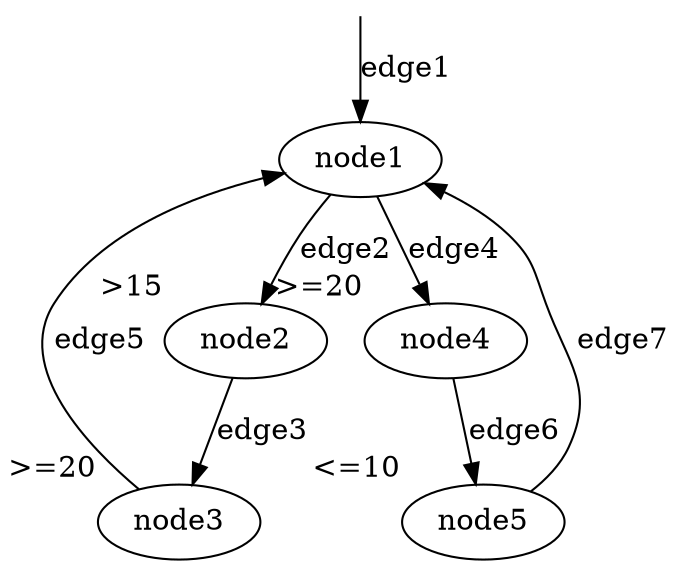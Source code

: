 digraph G {
    q1[label="node1"]
    q2[xlabel=">15", label="node2"]
    q3[xlabel=">=20", label="node3"]
    q4[xlabel=">=20", label="node4"]
    q5[xlabel="<=10", label="node5"]
    q0[style=invis,shape=point]
    q0 -> q1[label="edge1"]
    q1 -> q2[label="+0", label="edge2"]
    q2 -> q3[label="+20", label="edge3"]
    q1 -> q4[label="+0", label="edge4"]
    q3 -> q1[label="+1", label="edge5"]
    q4 -> q5[label="-20", label="edge6"]
    q5 -> q1[label="+1", label="edge7"]
}